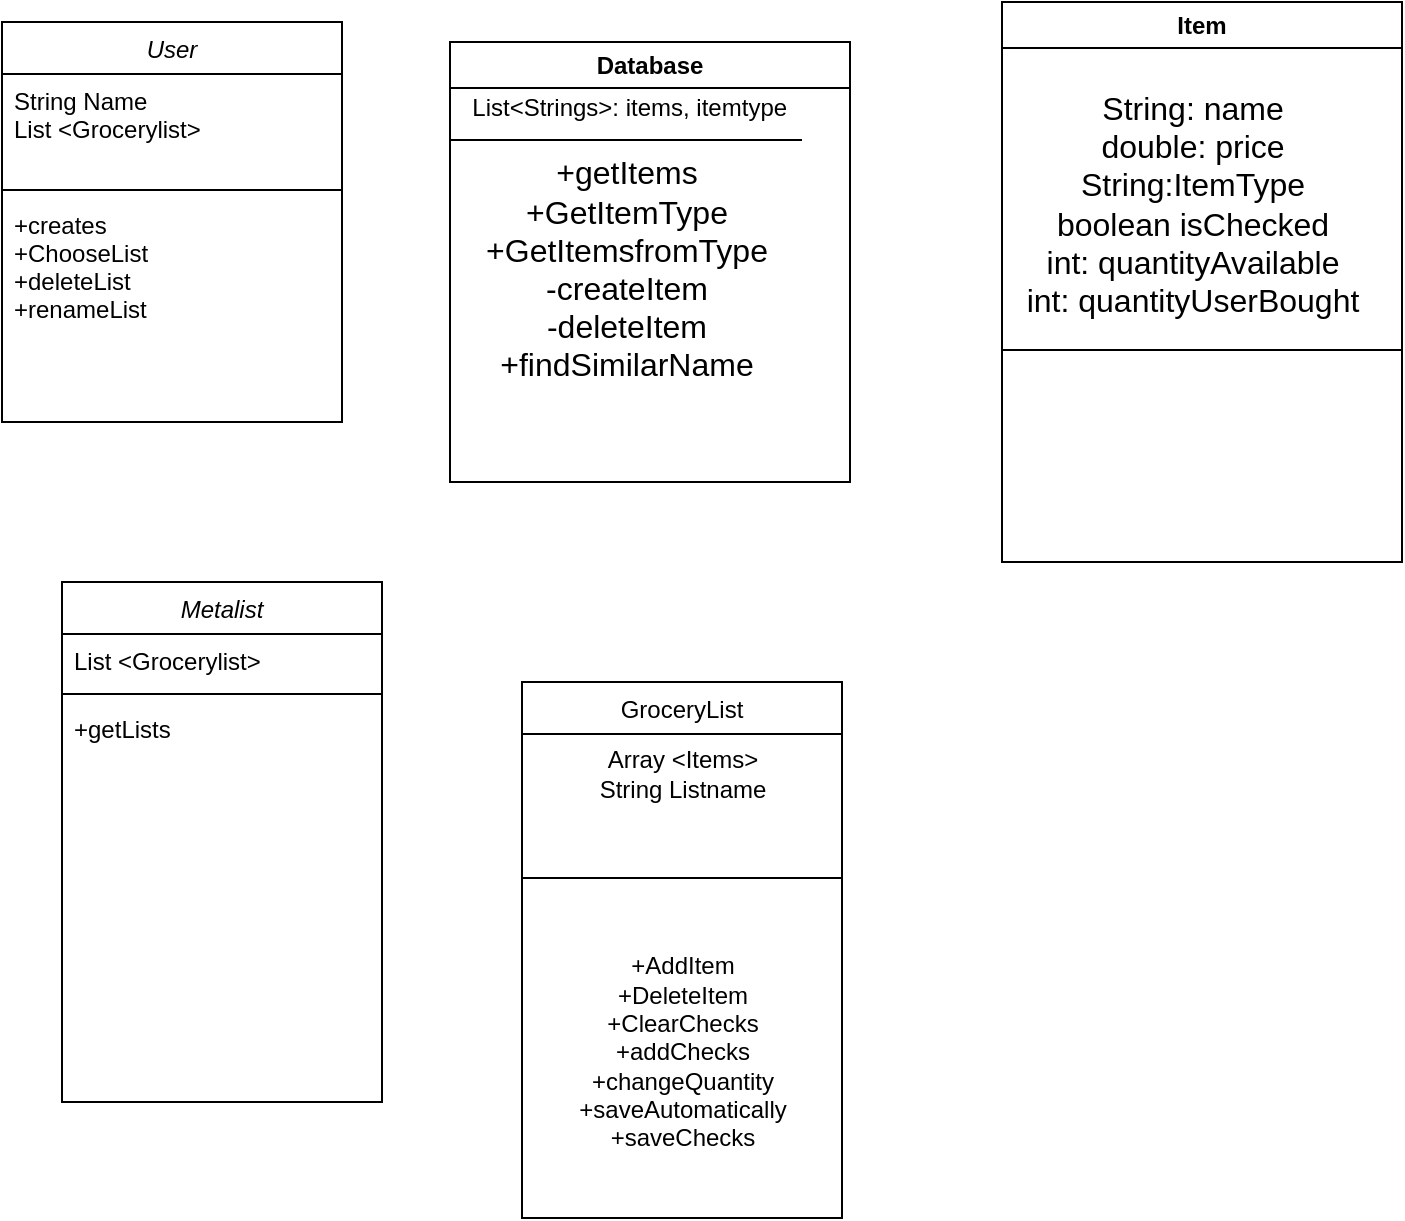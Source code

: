 <mxfile version="24.0.7" type="github">
  <diagram id="C5RBs43oDa-KdzZeNtuy" name="Page-1">
    <mxGraphModel dx="1434" dy="710" grid="1" gridSize="10" guides="1" tooltips="1" connect="1" arrows="1" fold="1" page="1" pageScale="1" pageWidth="827" pageHeight="1169" math="0" shadow="0">
      <root>
        <mxCell id="WIyWlLk6GJQsqaUBKTNV-0" />
        <mxCell id="WIyWlLk6GJQsqaUBKTNV-1" parent="WIyWlLk6GJQsqaUBKTNV-0" />
        <mxCell id="zkfFHV4jXpPFQw0GAbJ--0" value="User" style="swimlane;fontStyle=2;align=center;verticalAlign=top;childLayout=stackLayout;horizontal=1;startSize=26;horizontalStack=0;resizeParent=1;resizeLast=0;collapsible=1;marginBottom=0;rounded=0;shadow=0;strokeWidth=1;" parent="WIyWlLk6GJQsqaUBKTNV-1" vertex="1">
          <mxGeometry x="30" y="20" width="170" height="200" as="geometry">
            <mxRectangle x="230" y="140" width="160" height="26" as="alternateBounds" />
          </mxGeometry>
        </mxCell>
        <mxCell id="zkfFHV4jXpPFQw0GAbJ--1" value="String Name&#xa;List &lt;Grocerylist&gt;&#xa;" style="text;align=left;verticalAlign=top;spacingLeft=4;spacingRight=4;overflow=hidden;rotatable=0;points=[[0,0.5],[1,0.5]];portConstraint=eastwest;" parent="zkfFHV4jXpPFQw0GAbJ--0" vertex="1">
          <mxGeometry y="26" width="170" height="54" as="geometry" />
        </mxCell>
        <mxCell id="zkfFHV4jXpPFQw0GAbJ--4" value="" style="line;html=1;strokeWidth=1;align=left;verticalAlign=middle;spacingTop=-1;spacingLeft=3;spacingRight=3;rotatable=0;labelPosition=right;points=[];portConstraint=eastwest;" parent="zkfFHV4jXpPFQw0GAbJ--0" vertex="1">
          <mxGeometry y="80" width="170" height="8" as="geometry" />
        </mxCell>
        <mxCell id="zkfFHV4jXpPFQw0GAbJ--5" value="+creates&#xa;+ChooseList&#xa;+deleteList&#xa;+renameList&#xa;&#xa;" style="text;align=left;verticalAlign=top;spacingLeft=4;spacingRight=4;overflow=hidden;rotatable=0;points=[[0,0.5],[1,0.5]];portConstraint=eastwest;" parent="zkfFHV4jXpPFQw0GAbJ--0" vertex="1">
          <mxGeometry y="88" width="170" height="90" as="geometry" />
        </mxCell>
        <mxCell id="zkfFHV4jXpPFQw0GAbJ--6" value="GroceryList" style="swimlane;fontStyle=0;align=center;verticalAlign=top;childLayout=stackLayout;horizontal=1;startSize=26;horizontalStack=0;resizeParent=1;resizeLast=0;collapsible=1;marginBottom=0;rounded=0;shadow=0;strokeWidth=1;" parent="WIyWlLk6GJQsqaUBKTNV-1" vertex="1">
          <mxGeometry x="290" y="350" width="160" height="268" as="geometry">
            <mxRectangle x="130" y="380" width="160" height="26" as="alternateBounds" />
          </mxGeometry>
        </mxCell>
        <mxCell id="KqvdPYd-VeL80EHpLl_S-10" value="Array &amp;lt;Items&amp;gt;&lt;div&gt;String Listname&lt;/div&gt;" style="text;html=1;align=center;verticalAlign=middle;resizable=0;points=[];autosize=1;strokeColor=none;fillColor=none;" vertex="1" parent="zkfFHV4jXpPFQw0GAbJ--6">
          <mxGeometry y="26" width="160" height="40" as="geometry" />
        </mxCell>
        <mxCell id="KqvdPYd-VeL80EHpLl_S-11" value="" style="line;html=1;strokeWidth=1;align=left;verticalAlign=middle;spacingTop=-1;spacingLeft=3;spacingRight=3;rotatable=0;labelPosition=right;points=[];portConstraint=eastwest;" vertex="1" parent="zkfFHV4jXpPFQw0GAbJ--6">
          <mxGeometry y="66" width="160" height="64" as="geometry" />
        </mxCell>
        <mxCell id="KqvdPYd-VeL80EHpLl_S-12" value="+AddItem&lt;div&gt;+DeleteItem&lt;/div&gt;&lt;div&gt;+ClearChecks&lt;/div&gt;&lt;div&gt;+addChecks&lt;/div&gt;&lt;div&gt;+changeQuantity&lt;/div&gt;&lt;div&gt;+saveAutomatically&lt;/div&gt;&lt;div&gt;+saveChecks&lt;/div&gt;" style="text;html=1;align=center;verticalAlign=middle;resizable=0;points=[];autosize=1;strokeColor=none;fillColor=none;" vertex="1" parent="zkfFHV4jXpPFQw0GAbJ--6">
          <mxGeometry y="130" width="160" height="110" as="geometry" />
        </mxCell>
        <mxCell id="KqvdPYd-VeL80EHpLl_S-0" value="" style="line;html=1;strokeWidth=1;align=left;verticalAlign=middle;spacingTop=-1;spacingLeft=3;spacingRight=3;rotatable=0;labelPosition=right;points=[];portConstraint=eastwest;" vertex="1" parent="WIyWlLk6GJQsqaUBKTNV-1">
          <mxGeometry x="254" y="70" width="176" height="18" as="geometry" />
        </mxCell>
        <mxCell id="KqvdPYd-VeL80EHpLl_S-2" value="Database" style="swimlane;whiteSpace=wrap;html=1;" vertex="1" parent="WIyWlLk6GJQsqaUBKTNV-1">
          <mxGeometry x="254" y="30" width="200" height="220" as="geometry" />
        </mxCell>
        <mxCell id="KqvdPYd-VeL80EHpLl_S-4" value="+getItems&lt;div style=&quot;font-size: 16px;&quot;&gt;+GetItemType&lt;/div&gt;&lt;div style=&quot;font-size: 16px;&quot;&gt;+GetItemsfromType&lt;/div&gt;&lt;div style=&quot;font-size: 16px;&quot;&gt;-createItem&lt;/div&gt;&lt;div style=&quot;font-size: 16px;&quot;&gt;-deleteItem&lt;/div&gt;&lt;div style=&quot;font-size: 16px;&quot;&gt;+findSimilarName&lt;/div&gt;&lt;div style=&quot;font-size: 16px;&quot;&gt;&lt;br style=&quot;font-size: 16px;&quot;&gt;&lt;/div&gt;" style="text;html=1;align=center;verticalAlign=middle;resizable=0;points=[];autosize=1;strokeColor=none;fillColor=none;fontSize=16;" vertex="1" parent="KqvdPYd-VeL80EHpLl_S-2">
          <mxGeometry x="8" y="48" width="160" height="150" as="geometry" />
        </mxCell>
        <mxCell id="KqvdPYd-VeL80EHpLl_S-3" value="&lt;span style=&quot;white-space: pre;&quot;&gt;&#x9;&lt;/span&gt;List&amp;lt;Strings&amp;gt;: items, itemtype" style="text;html=1;align=center;verticalAlign=middle;resizable=0;points=[];autosize=1;strokeColor=none;fillColor=none;" vertex="1" parent="WIyWlLk6GJQsqaUBKTNV-1">
          <mxGeometry x="225" y="48" width="210" height="30" as="geometry" />
        </mxCell>
        <mxCell id="KqvdPYd-VeL80EHpLl_S-5" value="Item" style="swimlane;whiteSpace=wrap;html=1;" vertex="1" parent="WIyWlLk6GJQsqaUBKTNV-1">
          <mxGeometry x="530" y="10" width="200" height="280" as="geometry" />
        </mxCell>
        <mxCell id="KqvdPYd-VeL80EHpLl_S-6" value="String: name&lt;div&gt;double: price&lt;/div&gt;&lt;div&gt;String:ItemType&lt;/div&gt;&lt;div&gt;boolean isChecked&lt;/div&gt;&lt;div&gt;int: quantityAvailable&lt;/div&gt;&lt;div&gt;int: quantityUserBought&lt;/div&gt;" style="text;html=1;align=center;verticalAlign=middle;resizable=0;points=[];autosize=1;strokeColor=none;fillColor=none;fontSize=16;" vertex="1" parent="KqvdPYd-VeL80EHpLl_S-5">
          <mxGeometry y="36" width="190" height="130" as="geometry" />
        </mxCell>
        <mxCell id="zkfFHV4jXpPFQw0GAbJ--9" value="" style="line;html=1;strokeWidth=1;align=left;verticalAlign=middle;spacingTop=-1;spacingLeft=3;spacingRight=3;rotatable=0;labelPosition=right;points=[];portConstraint=eastwest;" parent="KqvdPYd-VeL80EHpLl_S-5" vertex="1">
          <mxGeometry y="170" width="200" height="8" as="geometry" />
        </mxCell>
        <mxCell id="KqvdPYd-VeL80EHpLl_S-15" value="Metalist" style="swimlane;fontStyle=2;align=center;verticalAlign=top;childLayout=stackLayout;horizontal=1;startSize=26;horizontalStack=0;resizeParent=1;resizeLast=0;collapsible=1;marginBottom=0;rounded=0;shadow=0;strokeWidth=1;" vertex="1" parent="WIyWlLk6GJQsqaUBKTNV-1">
          <mxGeometry x="60" y="300" width="160" height="260" as="geometry">
            <mxRectangle x="230" y="140" width="160" height="26" as="alternateBounds" />
          </mxGeometry>
        </mxCell>
        <mxCell id="KqvdPYd-VeL80EHpLl_S-16" value="List &lt;Grocerylist&gt;" style="text;align=left;verticalAlign=top;spacingLeft=4;spacingRight=4;overflow=hidden;rotatable=0;points=[[0,0.5],[1,0.5]];portConstraint=eastwest;" vertex="1" parent="KqvdPYd-VeL80EHpLl_S-15">
          <mxGeometry y="26" width="160" height="26" as="geometry" />
        </mxCell>
        <mxCell id="KqvdPYd-VeL80EHpLl_S-17" value="" style="line;html=1;strokeWidth=1;align=left;verticalAlign=middle;spacingTop=-1;spacingLeft=3;spacingRight=3;rotatable=0;labelPosition=right;points=[];portConstraint=eastwest;" vertex="1" parent="KqvdPYd-VeL80EHpLl_S-15">
          <mxGeometry y="52" width="160" height="8" as="geometry" />
        </mxCell>
        <mxCell id="KqvdPYd-VeL80EHpLl_S-18" value="+getLists&#xa;" style="text;align=left;verticalAlign=top;spacingLeft=4;spacingRight=4;overflow=hidden;rotatable=0;points=[[0,0.5],[1,0.5]];portConstraint=eastwest;" vertex="1" parent="KqvdPYd-VeL80EHpLl_S-15">
          <mxGeometry y="60" width="160" height="110" as="geometry" />
        </mxCell>
      </root>
    </mxGraphModel>
  </diagram>
</mxfile>
